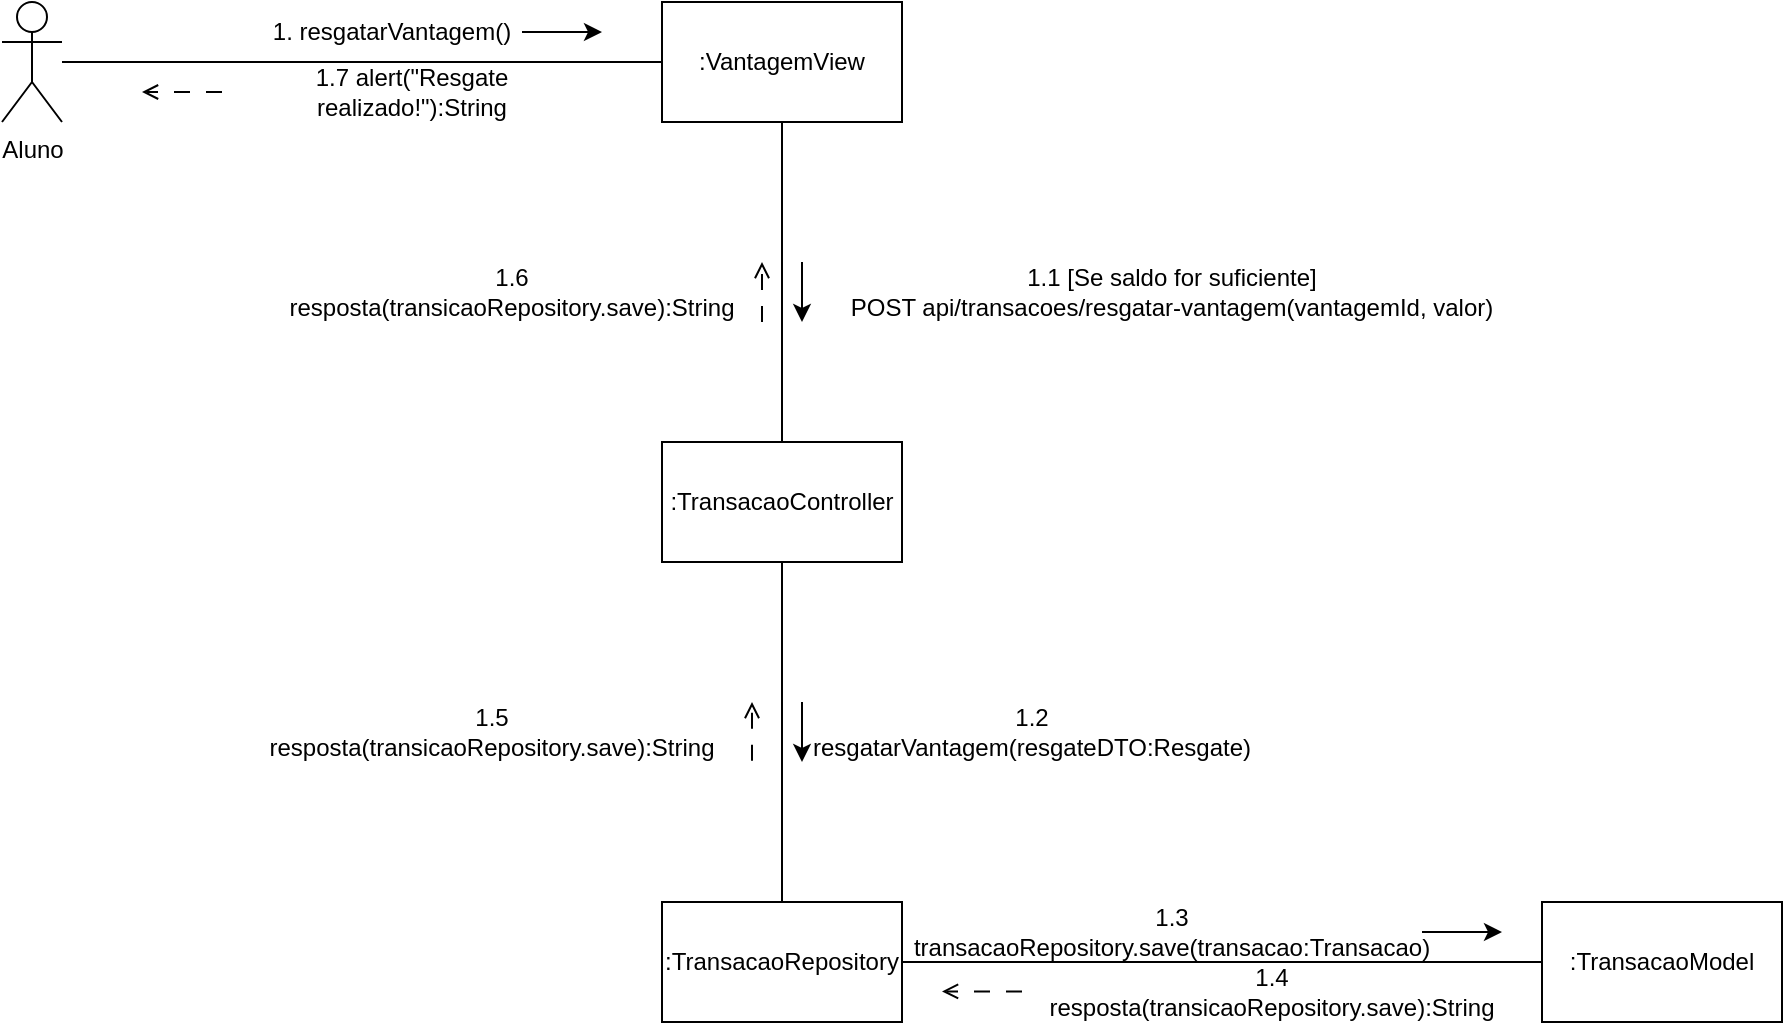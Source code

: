 <mxfile version="27.1.5">
  <diagram name="Página-1" id="8EaoHA5tYInklqdYi12I">
    <mxGraphModel grid="1" page="1" gridSize="10" guides="1" tooltips="1" connect="1" arrows="1" fold="1" pageScale="1" pageWidth="2000" pageHeight="2000" math="0" shadow="0">
      <root>
        <mxCell id="0" />
        <mxCell id="1" parent="0" />
        <mxCell id="2xDgBwUwl1BfcuHhYrpc-6" style="edgeStyle=orthogonalEdgeStyle;rounded=0;orthogonalLoop=1;jettySize=auto;html=1;endArrow=none;startFill=0;" edge="1" parent="1" source="2xDgBwUwl1BfcuHhYrpc-1" target="2xDgBwUwl1BfcuHhYrpc-2">
          <mxGeometry relative="1" as="geometry" />
        </mxCell>
        <mxCell id="2xDgBwUwl1BfcuHhYrpc-1" value="Aluno" style="shape=umlActor;verticalLabelPosition=bottom;verticalAlign=top;html=1;outlineConnect=0;" vertex="1" parent="1">
          <mxGeometry x="-40" y="30" width="30" height="60" as="geometry" />
        </mxCell>
        <mxCell id="2xDgBwUwl1BfcuHhYrpc-9" style="edgeStyle=orthogonalEdgeStyle;rounded=0;orthogonalLoop=1;jettySize=auto;html=1;endArrow=none;startFill=0;" edge="1" parent="1" source="2xDgBwUwl1BfcuHhYrpc-2" target="2xDgBwUwl1BfcuHhYrpc-3">
          <mxGeometry relative="1" as="geometry" />
        </mxCell>
        <mxCell id="2xDgBwUwl1BfcuHhYrpc-2" value=":VantagemView" style="rounded=0;whiteSpace=wrap;html=1;" vertex="1" parent="1">
          <mxGeometry x="290" y="30" width="120" height="60" as="geometry" />
        </mxCell>
        <mxCell id="2xDgBwUwl1BfcuHhYrpc-12" style="edgeStyle=orthogonalEdgeStyle;rounded=0;orthogonalLoop=1;jettySize=auto;html=1;endArrow=none;startFill=0;" edge="1" parent="1" source="2xDgBwUwl1BfcuHhYrpc-3" target="2xDgBwUwl1BfcuHhYrpc-4">
          <mxGeometry relative="1" as="geometry" />
        </mxCell>
        <mxCell id="2xDgBwUwl1BfcuHhYrpc-3" value=":TransacaoController" style="rounded=0;whiteSpace=wrap;html=1;" vertex="1" parent="1">
          <mxGeometry x="290" y="250" width="120" height="60" as="geometry" />
        </mxCell>
        <mxCell id="2xDgBwUwl1BfcuHhYrpc-15" style="edgeStyle=orthogonalEdgeStyle;rounded=0;orthogonalLoop=1;jettySize=auto;html=1;endArrow=none;startFill=0;" edge="1" parent="1" source="2xDgBwUwl1BfcuHhYrpc-4" target="2xDgBwUwl1BfcuHhYrpc-5">
          <mxGeometry relative="1" as="geometry" />
        </mxCell>
        <mxCell id="2xDgBwUwl1BfcuHhYrpc-4" value=":TransacaoRepository" style="rounded=0;whiteSpace=wrap;html=1;" vertex="1" parent="1">
          <mxGeometry x="290" y="480" width="120" height="60" as="geometry" />
        </mxCell>
        <mxCell id="2xDgBwUwl1BfcuHhYrpc-5" value=":TransacaoModel" style="rounded=0;whiteSpace=wrap;html=1;" vertex="1" parent="1">
          <mxGeometry x="730" y="480" width="120" height="60" as="geometry" />
        </mxCell>
        <mxCell id="2xDgBwUwl1BfcuHhYrpc-7" value="1. resgatarVantagem()" style="text;html=1;align=center;verticalAlign=middle;whiteSpace=wrap;rounded=0;" vertex="1" parent="1">
          <mxGeometry x="90" y="30" width="130" height="30" as="geometry" />
        </mxCell>
        <mxCell id="2xDgBwUwl1BfcuHhYrpc-8" value="" style="endArrow=classic;html=1;rounded=0;exitX=1;exitY=0.5;exitDx=0;exitDy=0;" edge="1" parent="1" source="2xDgBwUwl1BfcuHhYrpc-7">
          <mxGeometry width="50" height="50" relative="1" as="geometry">
            <mxPoint x="170" y="130" as="sourcePoint" />
            <mxPoint x="260" y="45" as="targetPoint" />
          </mxGeometry>
        </mxCell>
        <mxCell id="2xDgBwUwl1BfcuHhYrpc-10" value="1.1 [Se saldo for suficiente]&lt;div&gt;POST api/transacoes/resgatar-vantagem(vantagemId, valor)&lt;/div&gt;" style="text;html=1;align=center;verticalAlign=middle;whiteSpace=wrap;rounded=0;" vertex="1" parent="1">
          <mxGeometry x="370" y="160" width="350" height="30" as="geometry" />
        </mxCell>
        <mxCell id="2xDgBwUwl1BfcuHhYrpc-11" value="" style="endArrow=classic;html=1;rounded=0;" edge="1" parent="1">
          <mxGeometry width="50" height="50" relative="1" as="geometry">
            <mxPoint x="360" y="160" as="sourcePoint" />
            <mxPoint x="360" y="190" as="targetPoint" />
          </mxGeometry>
        </mxCell>
        <mxCell id="2xDgBwUwl1BfcuHhYrpc-13" value="1.2 resgatarVantagem(resgateDTO:Resgate)" style="text;html=1;align=center;verticalAlign=middle;whiteSpace=wrap;rounded=0;" vertex="1" parent="1">
          <mxGeometry x="370" y="380" width="210" height="30" as="geometry" />
        </mxCell>
        <mxCell id="2xDgBwUwl1BfcuHhYrpc-14" value="" style="endArrow=classic;html=1;rounded=0;" edge="1" parent="1">
          <mxGeometry width="50" height="50" relative="1" as="geometry">
            <mxPoint x="360" y="380" as="sourcePoint" />
            <mxPoint x="360" y="410" as="targetPoint" />
          </mxGeometry>
        </mxCell>
        <mxCell id="2xDgBwUwl1BfcuHhYrpc-16" value="1.3 transacaoRepository.save(transacao:Transacao)" style="text;html=1;align=center;verticalAlign=middle;whiteSpace=wrap;rounded=0;" vertex="1" parent="1">
          <mxGeometry x="420" y="480" width="250" height="30" as="geometry" />
        </mxCell>
        <mxCell id="2xDgBwUwl1BfcuHhYrpc-17" value="" style="endArrow=classic;html=1;rounded=0;exitX=1;exitY=0.5;exitDx=0;exitDy=0;" edge="1" parent="1" source="2xDgBwUwl1BfcuHhYrpc-16">
          <mxGeometry width="50" height="50" relative="1" as="geometry">
            <mxPoint x="590" y="590" as="sourcePoint" />
            <mxPoint x="710" y="495" as="targetPoint" />
            <Array as="points" />
          </mxGeometry>
        </mxCell>
        <mxCell id="2xDgBwUwl1BfcuHhYrpc-18" value="1.4 resposta(transicaoRepository.save):String" style="text;html=1;align=center;verticalAlign=middle;whiteSpace=wrap;rounded=0;" vertex="1" parent="1">
          <mxGeometry x="480" y="510" width="230" height="30" as="geometry" />
        </mxCell>
        <mxCell id="2xDgBwUwl1BfcuHhYrpc-19" value="" style="endArrow=open;html=1;rounded=0;endFill=0;dashed=1;dashPattern=8 8;" edge="1" parent="1">
          <mxGeometry width="50" height="50" relative="1" as="geometry">
            <mxPoint x="470" y="524.71" as="sourcePoint" />
            <mxPoint x="430" y="524.71" as="targetPoint" />
          </mxGeometry>
        </mxCell>
        <mxCell id="2xDgBwUwl1BfcuHhYrpc-21" value="1.5 resposta(transicaoRepository.save):String" style="text;html=1;align=center;verticalAlign=middle;whiteSpace=wrap;rounded=0;" vertex="1" parent="1">
          <mxGeometry x="90" y="380" width="230" height="30" as="geometry" />
        </mxCell>
        <mxCell id="2xDgBwUwl1BfcuHhYrpc-22" value="" style="endArrow=open;html=1;rounded=0;endFill=0;dashed=1;dashPattern=8 8;" edge="1" parent="1">
          <mxGeometry width="50" height="50" relative="1" as="geometry">
            <mxPoint x="335" y="409.42" as="sourcePoint" />
            <mxPoint x="335" y="380" as="targetPoint" />
          </mxGeometry>
        </mxCell>
        <mxCell id="2xDgBwUwl1BfcuHhYrpc-23" value="1.6 resposta(transicaoRepository.save):String" style="text;html=1;align=center;verticalAlign=middle;whiteSpace=wrap;rounded=0;" vertex="1" parent="1">
          <mxGeometry x="100" y="160" width="230" height="30" as="geometry" />
        </mxCell>
        <mxCell id="2xDgBwUwl1BfcuHhYrpc-25" value="" style="endArrow=open;html=1;rounded=0;endFill=0;dashed=1;dashPattern=8 8;" edge="1" parent="1">
          <mxGeometry width="50" height="50" relative="1" as="geometry">
            <mxPoint x="340" y="190" as="sourcePoint" />
            <mxPoint x="340" y="160" as="targetPoint" />
          </mxGeometry>
        </mxCell>
        <mxCell id="2xDgBwUwl1BfcuHhYrpc-26" value="1.7 alert(&quot;Resgate realizado!&quot;):String" style="text;html=1;align=center;verticalAlign=middle;whiteSpace=wrap;rounded=0;" vertex="1" parent="1">
          <mxGeometry x="70" y="60" width="190" height="30" as="geometry" />
        </mxCell>
        <mxCell id="2xDgBwUwl1BfcuHhYrpc-27" value="" style="endArrow=open;html=1;rounded=0;exitX=0;exitY=0.5;exitDx=0;exitDy=0;endFill=0;dashed=1;dashPattern=8 8;" edge="1" parent="1" source="2xDgBwUwl1BfcuHhYrpc-26">
          <mxGeometry width="50" height="50" relative="1" as="geometry">
            <mxPoint x="150" y="160" as="sourcePoint" />
            <mxPoint x="30" y="75" as="targetPoint" />
          </mxGeometry>
        </mxCell>
      </root>
    </mxGraphModel>
  </diagram>
</mxfile>
